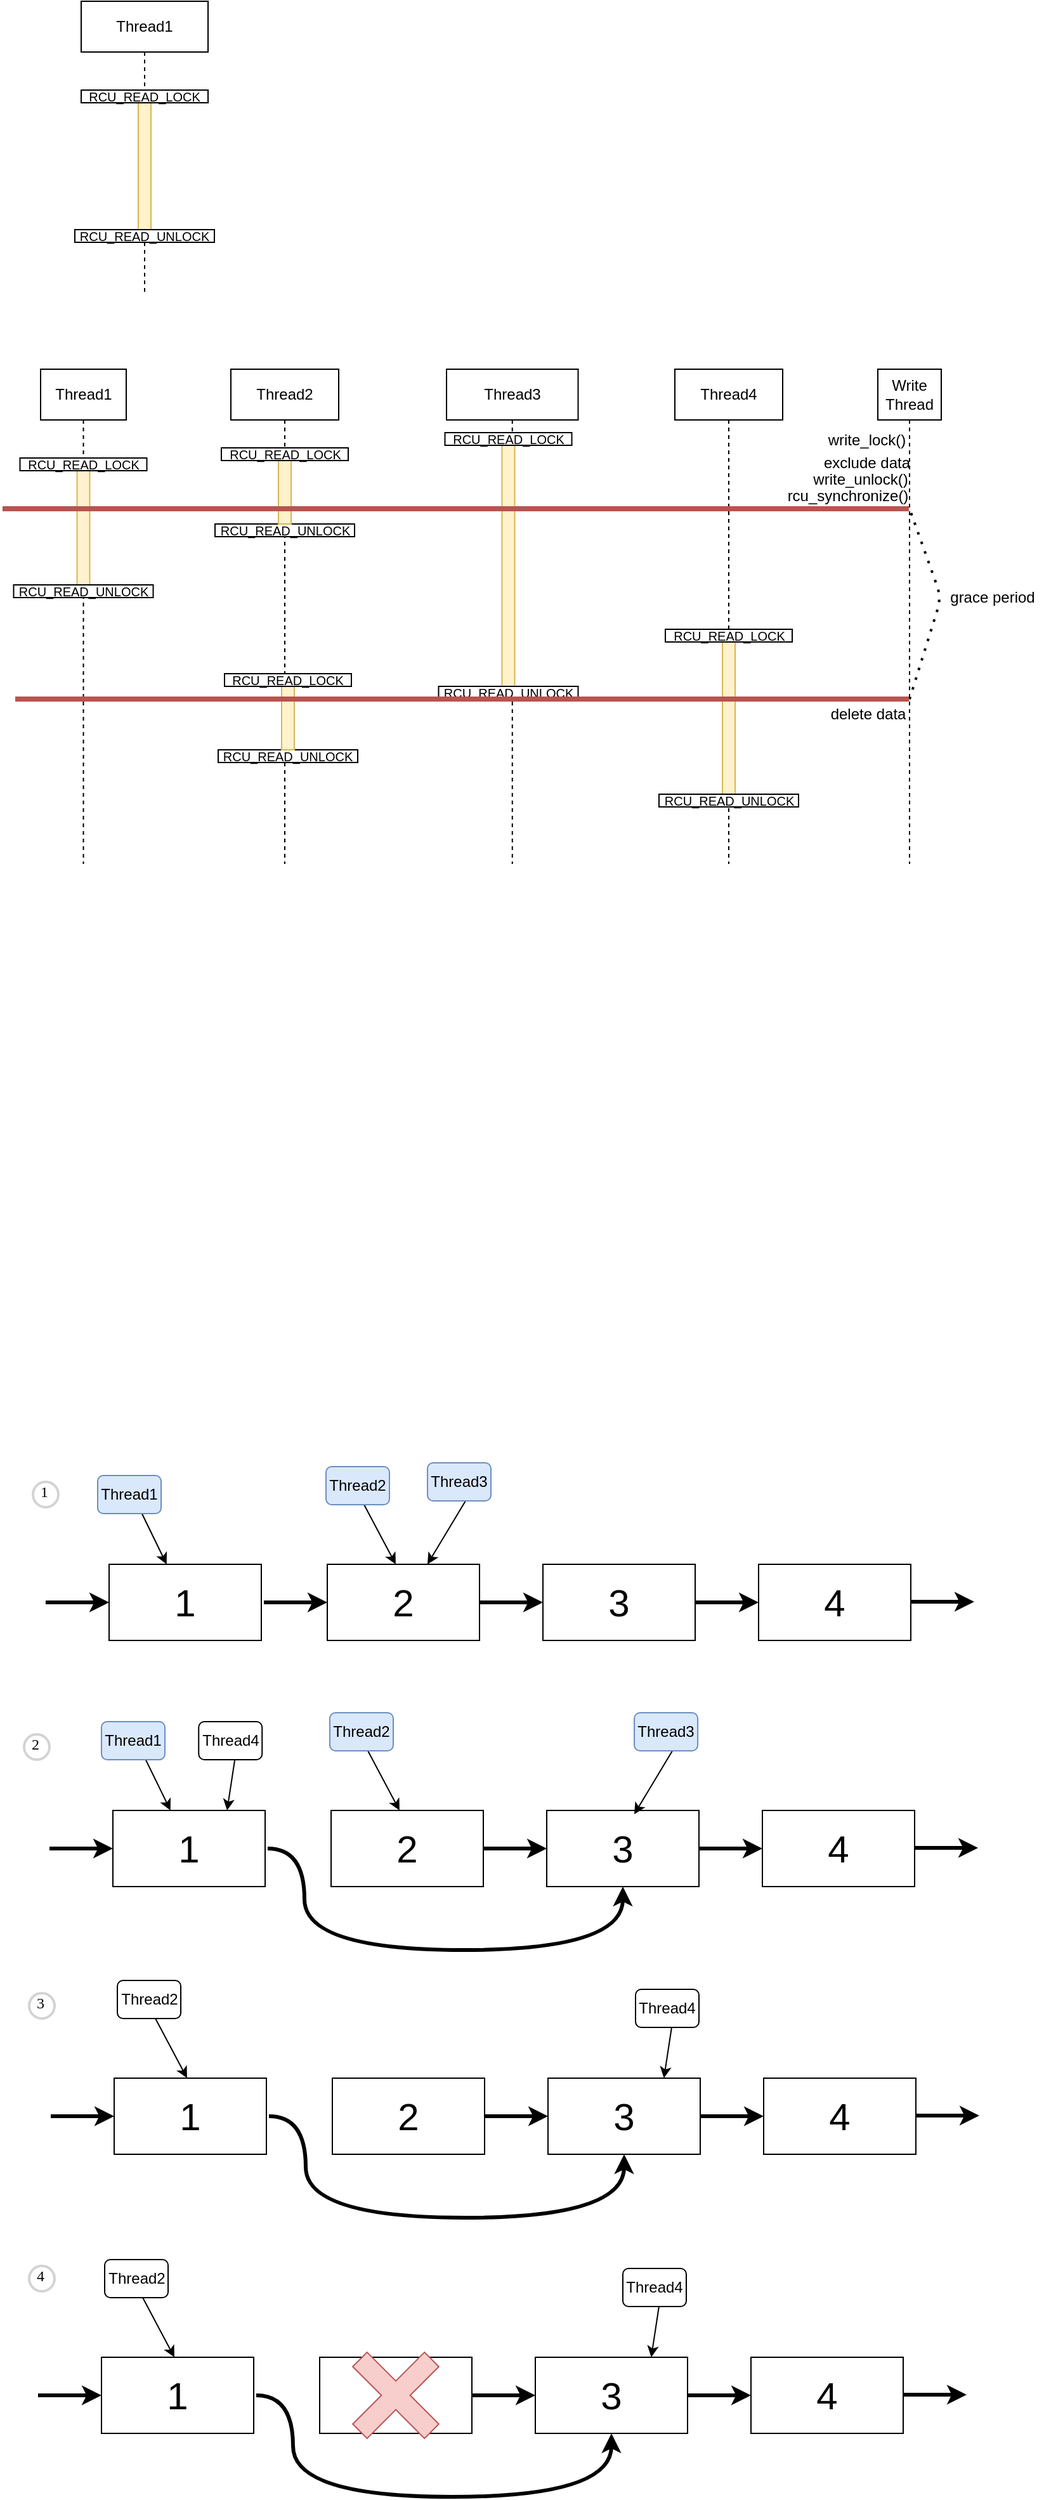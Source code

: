 <mxfile version="14.6.13" type="device"><diagram id="5vYjidernhbZ-U5b3goV" name="Page-1"><mxGraphModel dx="1185" dy="680" grid="0" gridSize="10" guides="1" tooltips="1" connect="1" arrows="1" fold="1" page="1" pageScale="1" pageWidth="850" pageHeight="1100" background="none" math="0" shadow="0"><root><mxCell id="0"/><mxCell id="1" parent="0"/><mxCell id="HvEsJ-NjhpbsDg8l9wVK-31" value="Thread2" style="shape=umlLifeline;perimeter=lifelinePerimeter;whiteSpace=wrap;html=1;container=1;collapsible=0;recursiveResize=0;outlineConnect=0;" parent="1" vertex="1"><mxGeometry x="208" y="330" width="85" height="390" as="geometry"/></mxCell><mxCell id="t3rae8Q6lWNIXQRZum2N-11" value="" style="group" parent="HvEsJ-NjhpbsDg8l9wVK-31" vertex="1" connectable="0"><mxGeometry x="-12.5" y="62" width="110" height="70" as="geometry"/></mxCell><mxCell id="t3rae8Q6lWNIXQRZum2N-8" value="&lt;font size=&quot;1&quot;&gt;RCU_READ_UNLOCK&lt;/font&gt;" style="rounded=0;whiteSpace=wrap;html=1;" parent="t3rae8Q6lWNIXQRZum2N-11" vertex="1"><mxGeometry y="60" width="110" height="10" as="geometry"/></mxCell><mxCell id="t3rae8Q6lWNIXQRZum2N-9" value="" style="html=1;points=[];perimeter=orthogonalPerimeter;fillColor=#fff2cc;strokeColor=#d6b656;" parent="t3rae8Q6lWNIXQRZum2N-11" vertex="1"><mxGeometry x="50" y="10" width="10" height="50" as="geometry"/></mxCell><mxCell id="t3rae8Q6lWNIXQRZum2N-10" value="&lt;font size=&quot;1&quot;&gt;RCU_READ_LOCK&lt;/font&gt;" style="rounded=0;whiteSpace=wrap;html=1;" parent="t3rae8Q6lWNIXQRZum2N-11" vertex="1"><mxGeometry x="5" width="100" height="10" as="geometry"/></mxCell><mxCell id="gr71ndVp1rIw01zSb-G1-1" value="" style="group" parent="1" vertex="1" connectable="0"><mxGeometry x="198" y="570" width="110" height="70" as="geometry"/></mxCell><mxCell id="gr71ndVp1rIw01zSb-G1-2" value="&lt;font size=&quot;1&quot;&gt;RCU_READ_UNLOCK&lt;/font&gt;" style="rounded=0;whiteSpace=wrap;html=1;" parent="gr71ndVp1rIw01zSb-G1-1" vertex="1"><mxGeometry y="60" width="110" height="10" as="geometry"/></mxCell><mxCell id="gr71ndVp1rIw01zSb-G1-3" value="" style="html=1;points=[];perimeter=orthogonalPerimeter;fillColor=#fff2cc;strokeColor=#d6b656;" parent="gr71ndVp1rIw01zSb-G1-1" vertex="1"><mxGeometry x="50" y="10" width="10" height="50" as="geometry"/></mxCell><mxCell id="gr71ndVp1rIw01zSb-G1-4" value="&lt;font size=&quot;1&quot;&gt;RCU_READ_LOCK&lt;/font&gt;" style="rounded=0;whiteSpace=wrap;html=1;" parent="gr71ndVp1rIw01zSb-G1-1" vertex="1"><mxGeometry x="5" width="100" height="10" as="geometry"/></mxCell><mxCell id="HvEsJ-NjhpbsDg8l9wVK-2" value="Thread1" style="shape=umlLifeline;perimeter=lifelinePerimeter;whiteSpace=wrap;html=1;container=1;collapsible=0;recursiveResize=0;outlineConnect=0;" parent="1" vertex="1"><mxGeometry x="90" y="40" width="100" height="230" as="geometry"/></mxCell><mxCell id="HvEsJ-NjhpbsDg8l9wVK-3" value="" style="html=1;points=[];perimeter=orthogonalPerimeter;fillColor=#fff2cc;strokeColor=#d6b656;" parent="HvEsJ-NjhpbsDg8l9wVK-2" vertex="1"><mxGeometry x="45" y="80" width="10" height="100" as="geometry"/></mxCell><mxCell id="HvEsJ-NjhpbsDg8l9wVK-15" value="&lt;font size=&quot;1&quot;&gt;RCU_READ_LOCK&lt;/font&gt;" style="rounded=0;whiteSpace=wrap;html=1;" parent="1" vertex="1"><mxGeometry x="90" y="110" width="100" height="10" as="geometry"/></mxCell><mxCell id="HvEsJ-NjhpbsDg8l9wVK-16" value="&lt;font size=&quot;1&quot;&gt;RCU_READ_UNLOCK&lt;/font&gt;" style="rounded=0;whiteSpace=wrap;html=1;" parent="1" vertex="1"><mxGeometry x="85" y="220" width="110" height="10" as="geometry"/></mxCell><mxCell id="HvEsJ-NjhpbsDg8l9wVK-25" value="Thread3" style="shape=umlLifeline;perimeter=lifelinePerimeter;whiteSpace=wrap;html=1;container=1;collapsible=0;recursiveResize=0;outlineConnect=0;" parent="1" vertex="1"><mxGeometry x="378" y="330" width="103.75" height="390" as="geometry"/></mxCell><mxCell id="HvEsJ-NjhpbsDg8l9wVK-18" value="" style="html=1;points=[];perimeter=orthogonalPerimeter;fillColor=#fff2cc;strokeColor=#d6b656;" parent="HvEsJ-NjhpbsDg8l9wVK-25" vertex="1"><mxGeometry x="43.75" y="60" width="10" height="190" as="geometry"/></mxCell><mxCell id="HvEsJ-NjhpbsDg8l9wVK-19" value="&lt;font size=&quot;1&quot;&gt;RCU_READ_LOCK&lt;/font&gt;" style="rounded=0;whiteSpace=wrap;html=1;" parent="HvEsJ-NjhpbsDg8l9wVK-25" vertex="1"><mxGeometry x="-1.25" y="50" width="100" height="10" as="geometry"/></mxCell><mxCell id="HvEsJ-NjhpbsDg8l9wVK-20" value="&lt;font size=&quot;1&quot;&gt;RCU_READ_UNLOCK&lt;/font&gt;" style="rounded=0;whiteSpace=wrap;html=1;" parent="HvEsJ-NjhpbsDg8l9wVK-25" vertex="1"><mxGeometry x="-6.25" y="250" width="110" height="10" as="geometry"/></mxCell><mxCell id="HvEsJ-NjhpbsDg8l9wVK-26" value="Thread4" style="shape=umlLifeline;perimeter=lifelinePerimeter;whiteSpace=wrap;html=1;container=1;collapsible=0;recursiveResize=0;outlineConnect=0;" parent="1" vertex="1"><mxGeometry x="558" y="330" width="85" height="390" as="geometry"/></mxCell><mxCell id="gr71ndVp1rIw01zSb-G1-9" value="" style="group" parent="HvEsJ-NjhpbsDg8l9wVK-26" vertex="1" connectable="0"><mxGeometry x="-12.5" y="205" width="110" height="140" as="geometry"/></mxCell><mxCell id="gr71ndVp1rIw01zSb-G1-7" value="" style="html=1;points=[];perimeter=orthogonalPerimeter;fillColor=#fff2cc;strokeColor=#d6b656;" parent="gr71ndVp1rIw01zSb-G1-9" vertex="1"><mxGeometry x="50" y="10" width="10" height="120" as="geometry"/></mxCell><mxCell id="gr71ndVp1rIw01zSb-G1-6" value="&lt;font size=&quot;1&quot;&gt;RCU_READ_UNLOCK&lt;/font&gt;" style="rounded=0;whiteSpace=wrap;html=1;" parent="gr71ndVp1rIw01zSb-G1-9" vertex="1"><mxGeometry y="130" width="110" height="10" as="geometry"/></mxCell><mxCell id="gr71ndVp1rIw01zSb-G1-8" value="&lt;font size=&quot;1&quot;&gt;RCU_READ_LOCK&lt;/font&gt;" style="rounded=0;whiteSpace=wrap;html=1;" parent="gr71ndVp1rIw01zSb-G1-9" vertex="1"><mxGeometry x="5" width="100" height="10" as="geometry"/></mxCell><mxCell id="HvEsJ-NjhpbsDg8l9wVK-27" value="Write&lt;br&gt;Thread" style="shape=umlLifeline;perimeter=lifelinePerimeter;whiteSpace=wrap;html=1;container=1;collapsible=0;recursiveResize=0;outlineConnect=0;" parent="1" vertex="1"><mxGeometry x="718" y="330" width="50" height="390" as="geometry"/></mxCell><mxCell id="HvEsJ-NjhpbsDg8l9wVK-30" value="Thread1" style="shape=umlLifeline;perimeter=lifelinePerimeter;whiteSpace=wrap;html=1;container=1;collapsible=0;recursiveResize=0;outlineConnect=0;" parent="1" vertex="1"><mxGeometry x="58" y="330" width="67.5" height="390" as="geometry"/></mxCell><mxCell id="t3rae8Q6lWNIXQRZum2N-2" value="" style="group" parent="HvEsJ-NjhpbsDg8l9wVK-30" vertex="1" connectable="0"><mxGeometry x="-21.25" y="70" width="110" height="110" as="geometry"/></mxCell><mxCell id="HvEsJ-NjhpbsDg8l9wVK-42" value="" style="html=1;points=[];perimeter=orthogonalPerimeter;fillColor=#fff2cc;strokeColor=#d6b656;" parent="t3rae8Q6lWNIXQRZum2N-2" vertex="1"><mxGeometry x="50" y="10" width="10" height="90" as="geometry"/></mxCell><mxCell id="HvEsJ-NjhpbsDg8l9wVK-43" value="&lt;font size=&quot;1&quot;&gt;RCU_READ_LOCK&lt;/font&gt;" style="rounded=0;whiteSpace=wrap;html=1;" parent="t3rae8Q6lWNIXQRZum2N-2" vertex="1"><mxGeometry x="5" width="100" height="10" as="geometry"/></mxCell><mxCell id="HvEsJ-NjhpbsDg8l9wVK-44" value="&lt;font size=&quot;1&quot;&gt;RCU_READ_UNLOCK&lt;/font&gt;" style="rounded=0;whiteSpace=wrap;html=1;" parent="t3rae8Q6lWNIXQRZum2N-2" vertex="1"><mxGeometry y="100" width="110" height="10" as="geometry"/></mxCell><mxCell id="t3rae8Q6lWNIXQRZum2N-5" value="" style="endArrow=none;html=1;strokeWidth=4;fillColor=#f8cecc;strokeColor=#b85450;" parent="1" target="HvEsJ-NjhpbsDg8l9wVK-27" edge="1"><mxGeometry width="50" height="50" relative="1" as="geometry"><mxPoint x="28" y="440" as="sourcePoint"/><mxPoint x="438" y="390" as="targetPoint"/></mxGeometry></mxCell><mxCell id="gr71ndVp1rIw01zSb-G1-10" value="rcu_synchronize()" style="text;html=1;align=center;verticalAlign=middle;resizable=0;points=[];autosize=1;" parent="1" vertex="1"><mxGeometry x="641" y="421" width="105" height="18" as="geometry"/></mxCell><mxCell id="gr71ndVp1rIw01zSb-G1-11" value="" style="endArrow=none;dashed=1;html=1;dashPattern=1 3;strokeWidth=2;exitX=0.5;exitY=0.667;exitDx=0;exitDy=0;exitPerimeter=0;" parent="1" source="HvEsJ-NjhpbsDg8l9wVK-27" edge="1"><mxGeometry width="50" height="50" relative="1" as="geometry"><mxPoint x="743" y="580" as="sourcePoint"/><mxPoint x="743" y="440" as="targetPoint"/><Array as="points"><mxPoint x="768" y="510"/></Array></mxGeometry></mxCell><mxCell id="gr71ndVp1rIw01zSb-G1-12" value="grace period" style="text;html=1;align=center;verticalAlign=middle;resizable=0;points=[];autosize=1;" parent="1" vertex="1"><mxGeometry x="768" y="500" width="80" height="20" as="geometry"/></mxCell><mxCell id="gr71ndVp1rIw01zSb-G1-15" value="" style="group" parent="1" vertex="1" connectable="0"><mxGeometry x="62" y="1272" width="170" height="60" as="geometry"/></mxCell><mxCell id="gr71ndVp1rIw01zSb-G1-14" value="&lt;font style=&quot;font-size: 30px&quot;&gt;1&lt;/font&gt;" style="rounded=0;whiteSpace=wrap;html=1;" parent="gr71ndVp1rIw01zSb-G1-15" vertex="1"><mxGeometry x="50" width="120" height="60" as="geometry"/></mxCell><mxCell id="gr71ndVp1rIw01zSb-G1-13" value="" style="endArrow=classic;html=1;entryX=0;entryY=0.5;entryDx=0;entryDy=0;strokeWidth=3;" parent="gr71ndVp1rIw01zSb-G1-15" target="gr71ndVp1rIw01zSb-G1-14" edge="1"><mxGeometry width="50" height="50" relative="1" as="geometry"><mxPoint y="30" as="sourcePoint"/><mxPoint x="13" y="29.5" as="targetPoint"/></mxGeometry></mxCell><mxCell id="gr71ndVp1rIw01zSb-G1-16" value="" style="group" parent="1" vertex="1" connectable="0"><mxGeometry x="234" y="1272" width="170" height="60" as="geometry"/></mxCell><mxCell id="gr71ndVp1rIw01zSb-G1-17" value="&lt;font style=&quot;font-size: 30px&quot;&gt;2&lt;/font&gt;" style="rounded=0;whiteSpace=wrap;html=1;" parent="gr71ndVp1rIw01zSb-G1-16" vertex="1"><mxGeometry x="50" width="120" height="60" as="geometry"/></mxCell><mxCell id="gr71ndVp1rIw01zSb-G1-18" value="" style="endArrow=classic;html=1;entryX=0;entryY=0.5;entryDx=0;entryDy=0;strokeWidth=3;" parent="gr71ndVp1rIw01zSb-G1-16" target="gr71ndVp1rIw01zSb-G1-17" edge="1"><mxGeometry width="50" height="50" relative="1" as="geometry"><mxPoint y="30" as="sourcePoint"/><mxPoint x="13" y="29.5" as="targetPoint"/></mxGeometry></mxCell><mxCell id="gr71ndVp1rIw01zSb-G1-22" value="" style="group" parent="1" vertex="1" connectable="0"><mxGeometry x="404" y="1272" width="170" height="60" as="geometry"/></mxCell><mxCell id="gr71ndVp1rIw01zSb-G1-23" value="&lt;font style=&quot;font-size: 30px&quot;&gt;3&lt;/font&gt;" style="rounded=0;whiteSpace=wrap;html=1;" parent="gr71ndVp1rIw01zSb-G1-22" vertex="1"><mxGeometry x="50" width="120" height="60" as="geometry"/></mxCell><mxCell id="gr71ndVp1rIw01zSb-G1-24" value="" style="endArrow=classic;html=1;entryX=0;entryY=0.5;entryDx=0;entryDy=0;strokeWidth=3;" parent="gr71ndVp1rIw01zSb-G1-22" target="gr71ndVp1rIw01zSb-G1-23" edge="1"><mxGeometry width="50" height="50" relative="1" as="geometry"><mxPoint y="30" as="sourcePoint"/><mxPoint x="13" y="29.5" as="targetPoint"/></mxGeometry></mxCell><mxCell id="gr71ndVp1rIw01zSb-G1-25" value="" style="group" parent="1" vertex="1" connectable="0"><mxGeometry x="574" y="1272" width="170" height="60" as="geometry"/></mxCell><mxCell id="gr71ndVp1rIw01zSb-G1-26" value="&lt;font style=&quot;font-size: 30px&quot;&gt;4&lt;/font&gt;" style="rounded=0;whiteSpace=wrap;html=1;" parent="gr71ndVp1rIw01zSb-G1-25" vertex="1"><mxGeometry x="50" width="120" height="60" as="geometry"/></mxCell><mxCell id="gr71ndVp1rIw01zSb-G1-27" value="" style="endArrow=classic;html=1;entryX=0;entryY=0.5;entryDx=0;entryDy=0;strokeWidth=3;" parent="gr71ndVp1rIw01zSb-G1-25" target="gr71ndVp1rIw01zSb-G1-26" edge="1"><mxGeometry width="50" height="50" relative="1" as="geometry"><mxPoint y="30" as="sourcePoint"/><mxPoint x="13" y="29.5" as="targetPoint"/></mxGeometry></mxCell><mxCell id="gr71ndVp1rIw01zSb-G1-28" value="" style="endArrow=classic;html=1;entryX=0;entryY=0.5;entryDx=0;entryDy=0;strokeWidth=3;" parent="1" edge="1"><mxGeometry width="50" height="50" relative="1" as="geometry"><mxPoint x="744" y="1301.5" as="sourcePoint"/><mxPoint x="794" y="1301.5" as="targetPoint"/></mxGeometry></mxCell><mxCell id="gr71ndVp1rIw01zSb-G1-29" value="" style="endArrow=classic;html=1;strokeWidth=1;" parent="1" target="gr71ndVp1rIw01zSb-G1-14" edge="1"><mxGeometry width="50" height="50" relative="1" as="geometry"><mxPoint x="133" y="1222" as="sourcePoint"/><mxPoint x="172" y="1242" as="targetPoint"/></mxGeometry></mxCell><mxCell id="gr71ndVp1rIw01zSb-G1-30" value="Thread1" style="rounded=1;whiteSpace=wrap;html=1;fillColor=#dae8fc;strokeColor=#6c8ebf;" parent="1" vertex="1"><mxGeometry x="103" y="1202" width="50" height="30" as="geometry"/></mxCell><mxCell id="gr71ndVp1rIw01zSb-G1-31" value="" style="endArrow=classic;html=1;strokeWidth=1;entryX=0.383;entryY=-0.05;entryDx=0;entryDy=0;entryPerimeter=0;" parent="1" edge="1"><mxGeometry width="50" height="50" relative="1" as="geometry"><mxPoint x="313" y="1225" as="sourcePoint"/><mxPoint x="337.96" y="1272" as="targetPoint"/></mxGeometry></mxCell><mxCell id="gr71ndVp1rIw01zSb-G1-32" value="Thread2" style="rounded=1;whiteSpace=wrap;html=1;fillColor=#dae8fc;strokeColor=#6c8ebf;" parent="1" vertex="1"><mxGeometry x="283" y="1195" width="50" height="30" as="geometry"/></mxCell><mxCell id="gr71ndVp1rIw01zSb-G1-33" value="" style="endArrow=classic;html=1;strokeWidth=1;entryX=0.658;entryY=0;entryDx=0;entryDy=0;entryPerimeter=0;" parent="1" target="gr71ndVp1rIw01zSb-G1-17" edge="1"><mxGeometry width="50" height="50" relative="1" as="geometry"><mxPoint x="393" y="1222" as="sourcePoint"/><mxPoint x="417.96" y="1269" as="targetPoint"/></mxGeometry></mxCell><mxCell id="gr71ndVp1rIw01zSb-G1-34" value="Thread3" style="rounded=1;whiteSpace=wrap;html=1;fillColor=#dae8fc;strokeColor=#6c8ebf;" parent="1" vertex="1"><mxGeometry x="363" y="1192" width="50" height="30" as="geometry"/></mxCell><mxCell id="gr71ndVp1rIw01zSb-G1-36" value="" style="group" parent="1" vertex="1" connectable="0"><mxGeometry x="65" y="1466" width="170" height="60" as="geometry"/></mxCell><mxCell id="gr71ndVp1rIw01zSb-G1-37" value="&lt;font style=&quot;font-size: 30px&quot;&gt;1&lt;/font&gt;" style="rounded=0;whiteSpace=wrap;html=1;" parent="gr71ndVp1rIw01zSb-G1-36" vertex="1"><mxGeometry x="50" width="120" height="60" as="geometry"/></mxCell><mxCell id="gr71ndVp1rIw01zSb-G1-38" value="" style="endArrow=classic;html=1;entryX=0;entryY=0.5;entryDx=0;entryDy=0;strokeWidth=3;" parent="gr71ndVp1rIw01zSb-G1-36" target="gr71ndVp1rIw01zSb-G1-37" edge="1"><mxGeometry width="50" height="50" relative="1" as="geometry"><mxPoint y="30" as="sourcePoint"/><mxPoint x="13" y="29.5" as="targetPoint"/></mxGeometry></mxCell><mxCell id="gr71ndVp1rIw01zSb-G1-39" value="" style="group" parent="1" vertex="1" connectable="0"><mxGeometry x="237" y="1466" width="170" height="60" as="geometry"/></mxCell><mxCell id="gr71ndVp1rIw01zSb-G1-40" value="&lt;font style=&quot;font-size: 30px&quot;&gt;2&lt;/font&gt;" style="rounded=0;whiteSpace=wrap;html=1;" parent="gr71ndVp1rIw01zSb-G1-39" vertex="1"><mxGeometry x="50" width="120" height="60" as="geometry"/></mxCell><mxCell id="gr71ndVp1rIw01zSb-G1-41" value="" style="endArrow=classic;html=1;strokeWidth=3;edgeStyle=orthogonalEdgeStyle;curved=1;" parent="gr71ndVp1rIw01zSb-G1-39" target="gr71ndVp1rIw01zSb-G1-43" edge="1"><mxGeometry width="50" height="50" relative="1" as="geometry"><mxPoint y="30" as="sourcePoint"/><mxPoint x="13" y="29.5" as="targetPoint"/><Array as="points"><mxPoint x="29" y="30"/><mxPoint x="29" y="110"/><mxPoint x="280" y="110"/></Array></mxGeometry></mxCell><mxCell id="gr71ndVp1rIw01zSb-G1-42" value="" style="group" parent="1" vertex="1" connectable="0"><mxGeometry x="407" y="1466" width="170" height="60" as="geometry"/></mxCell><mxCell id="gr71ndVp1rIw01zSb-G1-43" value="&lt;font style=&quot;font-size: 30px&quot;&gt;3&lt;/font&gt;" style="rounded=0;whiteSpace=wrap;html=1;" parent="gr71ndVp1rIw01zSb-G1-42" vertex="1"><mxGeometry x="50" width="120" height="60" as="geometry"/></mxCell><mxCell id="gr71ndVp1rIw01zSb-G1-44" value="" style="endArrow=classic;html=1;entryX=0;entryY=0.5;entryDx=0;entryDy=0;strokeWidth=3;" parent="gr71ndVp1rIw01zSb-G1-42" target="gr71ndVp1rIw01zSb-G1-43" edge="1"><mxGeometry width="50" height="50" relative="1" as="geometry"><mxPoint y="30" as="sourcePoint"/><mxPoint x="13" y="29.5" as="targetPoint"/></mxGeometry></mxCell><mxCell id="gr71ndVp1rIw01zSb-G1-45" value="" style="group" parent="1" vertex="1" connectable="0"><mxGeometry x="577" y="1466" width="170" height="60" as="geometry"/></mxCell><mxCell id="gr71ndVp1rIw01zSb-G1-46" value="&lt;font style=&quot;font-size: 30px&quot;&gt;4&lt;/font&gt;" style="rounded=0;whiteSpace=wrap;html=1;" parent="gr71ndVp1rIw01zSb-G1-45" vertex="1"><mxGeometry x="50" width="120" height="60" as="geometry"/></mxCell><mxCell id="gr71ndVp1rIw01zSb-G1-47" value="" style="endArrow=classic;html=1;entryX=0;entryY=0.5;entryDx=0;entryDy=0;strokeWidth=3;" parent="gr71ndVp1rIw01zSb-G1-45" target="gr71ndVp1rIw01zSb-G1-46" edge="1"><mxGeometry width="50" height="50" relative="1" as="geometry"><mxPoint y="30" as="sourcePoint"/><mxPoint x="13" y="29.5" as="targetPoint"/></mxGeometry></mxCell><mxCell id="gr71ndVp1rIw01zSb-G1-48" value="" style="endArrow=classic;html=1;entryX=0;entryY=0.5;entryDx=0;entryDy=0;strokeWidth=3;" parent="1" edge="1"><mxGeometry width="50" height="50" relative="1" as="geometry"><mxPoint x="747" y="1495.5" as="sourcePoint"/><mxPoint x="797" y="1495.5" as="targetPoint"/></mxGeometry></mxCell><mxCell id="gr71ndVp1rIw01zSb-G1-49" value="" style="endArrow=classic;html=1;strokeWidth=1;" parent="1" target="gr71ndVp1rIw01zSb-G1-37" edge="1"><mxGeometry width="50" height="50" relative="1" as="geometry"><mxPoint x="136" y="1416" as="sourcePoint"/><mxPoint x="175" y="1436" as="targetPoint"/></mxGeometry></mxCell><mxCell id="gr71ndVp1rIw01zSb-G1-50" value="Thread1" style="rounded=1;whiteSpace=wrap;html=1;fillColor=#dae8fc;strokeColor=#6c8ebf;" parent="1" vertex="1"><mxGeometry x="106" y="1396" width="50" height="30" as="geometry"/></mxCell><mxCell id="gr71ndVp1rIw01zSb-G1-51" value="" style="endArrow=classic;html=1;strokeWidth=1;entryX=0.383;entryY=-0.05;entryDx=0;entryDy=0;entryPerimeter=0;" parent="1" edge="1"><mxGeometry width="50" height="50" relative="1" as="geometry"><mxPoint x="316" y="1419" as="sourcePoint"/><mxPoint x="340.96" y="1466" as="targetPoint"/></mxGeometry></mxCell><mxCell id="gr71ndVp1rIw01zSb-G1-52" value="Thread2" style="rounded=1;whiteSpace=wrap;html=1;fillColor=#dae8fc;strokeColor=#6c8ebf;" parent="1" vertex="1"><mxGeometry x="286" y="1389" width="50" height="30" as="geometry"/></mxCell><mxCell id="gr71ndVp1rIw01zSb-G1-53" value="" style="endArrow=classic;html=1;strokeWidth=1;" parent="1" edge="1"><mxGeometry width="50" height="50" relative="1" as="geometry"><mxPoint x="556.04" y="1419" as="sourcePoint"/><mxPoint x="526" y="1469" as="targetPoint"/></mxGeometry></mxCell><mxCell id="gr71ndVp1rIw01zSb-G1-54" value="Thread3" style="rounded=1;whiteSpace=wrap;html=1;fillColor=#dae8fc;strokeColor=#6c8ebf;" parent="1" vertex="1"><mxGeometry x="526.04" y="1389" width="50" height="30" as="geometry"/></mxCell><mxCell id="gr71ndVp1rIw01zSb-G1-55" value="" style="group" parent="1" vertex="1" connectable="0"><mxGeometry x="66" y="1677" width="170" height="60" as="geometry"/></mxCell><mxCell id="gr71ndVp1rIw01zSb-G1-56" value="&lt;font style=&quot;font-size: 30px&quot;&gt;1&lt;/font&gt;" style="rounded=0;whiteSpace=wrap;html=1;" parent="gr71ndVp1rIw01zSb-G1-55" vertex="1"><mxGeometry x="50" width="120" height="60" as="geometry"/></mxCell><mxCell id="gr71ndVp1rIw01zSb-G1-57" value="" style="endArrow=classic;html=1;entryX=0;entryY=0.5;entryDx=0;entryDy=0;strokeWidth=3;" parent="gr71ndVp1rIw01zSb-G1-55" target="gr71ndVp1rIw01zSb-G1-56" edge="1"><mxGeometry width="50" height="50" relative="1" as="geometry"><mxPoint y="30" as="sourcePoint"/><mxPoint x="13" y="29.5" as="targetPoint"/></mxGeometry></mxCell><mxCell id="gr71ndVp1rIw01zSb-G1-58" value="" style="group" parent="1" vertex="1" connectable="0"><mxGeometry x="238" y="1677" width="170" height="60" as="geometry"/></mxCell><mxCell id="gr71ndVp1rIw01zSb-G1-59" value="&lt;font style=&quot;font-size: 30px&quot;&gt;2&lt;/font&gt;" style="rounded=0;whiteSpace=wrap;html=1;" parent="gr71ndVp1rIw01zSb-G1-58" vertex="1"><mxGeometry x="50" width="120" height="60" as="geometry"/></mxCell><mxCell id="gr71ndVp1rIw01zSb-G1-60" value="" style="endArrow=classic;html=1;strokeWidth=3;edgeStyle=orthogonalEdgeStyle;curved=1;" parent="gr71ndVp1rIw01zSb-G1-58" target="gr71ndVp1rIw01zSb-G1-62" edge="1"><mxGeometry width="50" height="50" relative="1" as="geometry"><mxPoint y="30" as="sourcePoint"/><mxPoint x="13" y="29.5" as="targetPoint"/><Array as="points"><mxPoint x="29" y="30"/><mxPoint x="29" y="110"/><mxPoint x="280" y="110"/></Array></mxGeometry></mxCell><mxCell id="gr71ndVp1rIw01zSb-G1-61" value="" style="group" parent="1" vertex="1" connectable="0"><mxGeometry x="408" y="1677" width="170" height="60" as="geometry"/></mxCell><mxCell id="gr71ndVp1rIw01zSb-G1-62" value="&lt;font style=&quot;font-size: 30px&quot;&gt;3&lt;/font&gt;" style="rounded=0;whiteSpace=wrap;html=1;" parent="gr71ndVp1rIw01zSb-G1-61" vertex="1"><mxGeometry x="50" width="120" height="60" as="geometry"/></mxCell><mxCell id="gr71ndVp1rIw01zSb-G1-63" value="" style="endArrow=classic;html=1;entryX=0;entryY=0.5;entryDx=0;entryDy=0;strokeWidth=3;" parent="gr71ndVp1rIw01zSb-G1-61" target="gr71ndVp1rIw01zSb-G1-62" edge="1"><mxGeometry width="50" height="50" relative="1" as="geometry"><mxPoint y="30" as="sourcePoint"/><mxPoint x="13" y="29.5" as="targetPoint"/></mxGeometry></mxCell><mxCell id="gr71ndVp1rIw01zSb-G1-64" value="" style="group" parent="1" vertex="1" connectable="0"><mxGeometry x="578" y="1677" width="170" height="60" as="geometry"/></mxCell><mxCell id="gr71ndVp1rIw01zSb-G1-65" value="&lt;font style=&quot;font-size: 30px&quot;&gt;4&lt;/font&gt;" style="rounded=0;whiteSpace=wrap;html=1;" parent="gr71ndVp1rIw01zSb-G1-64" vertex="1"><mxGeometry x="50" width="120" height="60" as="geometry"/></mxCell><mxCell id="gr71ndVp1rIw01zSb-G1-66" value="" style="endArrow=classic;html=1;entryX=0;entryY=0.5;entryDx=0;entryDy=0;strokeWidth=3;" parent="gr71ndVp1rIw01zSb-G1-64" target="gr71ndVp1rIw01zSb-G1-65" edge="1"><mxGeometry width="50" height="50" relative="1" as="geometry"><mxPoint y="30" as="sourcePoint"/><mxPoint x="13" y="29.5" as="targetPoint"/></mxGeometry></mxCell><mxCell id="gr71ndVp1rIw01zSb-G1-67" value="" style="endArrow=classic;html=1;entryX=0;entryY=0.5;entryDx=0;entryDy=0;strokeWidth=3;" parent="1" edge="1"><mxGeometry width="50" height="50" relative="1" as="geometry"><mxPoint x="748" y="1706.5" as="sourcePoint"/><mxPoint x="798" y="1706.5" as="targetPoint"/></mxGeometry></mxCell><mxCell id="gr71ndVp1rIw01zSb-G1-70" value="" style="endArrow=classic;html=1;strokeWidth=1;entryX=0.383;entryY=-0.05;entryDx=0;entryDy=0;entryPerimeter=0;" parent="1" edge="1"><mxGeometry width="50" height="50" relative="1" as="geometry"><mxPoint x="148.52" y="1630" as="sourcePoint"/><mxPoint x="173.48" y="1677" as="targetPoint"/></mxGeometry></mxCell><mxCell id="gr71ndVp1rIw01zSb-G1-71" value="Thread2" style="rounded=1;whiteSpace=wrap;html=1;" parent="1" vertex="1"><mxGeometry x="118.52" y="1600" width="50" height="30" as="geometry"/></mxCell><mxCell id="gr71ndVp1rIw01zSb-G1-74" value="" style="endArrow=classic;html=1;strokeWidth=1;entryX=0.75;entryY=0;entryDx=0;entryDy=0;" parent="1" target="gr71ndVp1rIw01zSb-G1-37" edge="1"><mxGeometry width="50" height="50" relative="1" as="geometry"><mxPoint x="212.63" y="1416" as="sourcePoint"/><mxPoint x="237.005" y="1466" as="targetPoint"/></mxGeometry></mxCell><mxCell id="gr71ndVp1rIw01zSb-G1-75" value="Thread4" style="rounded=1;whiteSpace=wrap;html=1;" parent="1" vertex="1"><mxGeometry x="182.63" y="1396" width="50" height="30" as="geometry"/></mxCell><mxCell id="gr71ndVp1rIw01zSb-G1-78" value="" style="endArrow=classic;html=1;strokeWidth=1;entryX=0.75;entryY=0;entryDx=0;entryDy=0;" parent="1" edge="1"><mxGeometry width="50" height="50" relative="1" as="geometry"><mxPoint x="557.0" y="1627" as="sourcePoint"/><mxPoint x="549.37" y="1677" as="targetPoint"/></mxGeometry></mxCell><mxCell id="gr71ndVp1rIw01zSb-G1-79" value="Thread4" style="rounded=1;whiteSpace=wrap;html=1;" parent="1" vertex="1"><mxGeometry x="527" y="1607" width="50" height="30" as="geometry"/></mxCell><mxCell id="gr71ndVp1rIw01zSb-G1-80" value="" style="group" parent="1" vertex="1" connectable="0"><mxGeometry x="56" y="1897" width="170" height="60" as="geometry"/></mxCell><mxCell id="gr71ndVp1rIw01zSb-G1-81" value="&lt;font style=&quot;font-size: 30px&quot;&gt;1&lt;/font&gt;" style="rounded=0;whiteSpace=wrap;html=1;" parent="gr71ndVp1rIw01zSb-G1-80" vertex="1"><mxGeometry x="50" width="120" height="60" as="geometry"/></mxCell><mxCell id="gr71ndVp1rIw01zSb-G1-82" value="" style="endArrow=classic;html=1;entryX=0;entryY=0.5;entryDx=0;entryDy=0;strokeWidth=3;" parent="gr71ndVp1rIw01zSb-G1-80" target="gr71ndVp1rIw01zSb-G1-81" edge="1"><mxGeometry width="50" height="50" relative="1" as="geometry"><mxPoint y="30" as="sourcePoint"/><mxPoint x="13" y="29.5" as="targetPoint"/></mxGeometry></mxCell><mxCell id="gr71ndVp1rIw01zSb-G1-83" value="" style="group" parent="1" vertex="1" connectable="0"><mxGeometry x="228" y="1897" width="170" height="70" as="geometry"/></mxCell><mxCell id="gr71ndVp1rIw01zSb-G1-84" value="&lt;font style=&quot;font-size: 30px&quot;&gt;2&lt;/font&gt;" style="rounded=0;whiteSpace=wrap;html=1;" parent="gr71ndVp1rIw01zSb-G1-83" vertex="1"><mxGeometry x="50" width="120" height="60" as="geometry"/></mxCell><mxCell id="gr71ndVp1rIw01zSb-G1-85" value="" style="endArrow=classic;html=1;strokeWidth=3;edgeStyle=orthogonalEdgeStyle;curved=1;" parent="gr71ndVp1rIw01zSb-G1-83" target="gr71ndVp1rIw01zSb-G1-87" edge="1"><mxGeometry width="50" height="50" relative="1" as="geometry"><mxPoint y="30" as="sourcePoint"/><mxPoint x="13" y="29.5" as="targetPoint"/><Array as="points"><mxPoint x="29" y="30"/><mxPoint x="29" y="110"/><mxPoint x="280" y="110"/></Array></mxGeometry></mxCell><mxCell id="gr71ndVp1rIw01zSb-G1-98" value="" style="shape=cross;whiteSpace=wrap;html=1;rotation=45;fillColor=#f8cecc;strokeColor=#b85450;" parent="gr71ndVp1rIw01zSb-G1-83" vertex="1"><mxGeometry x="70" y="-10" width="80" height="80" as="geometry"/></mxCell><mxCell id="gr71ndVp1rIw01zSb-G1-86" value="" style="group" parent="1" vertex="1" connectable="0"><mxGeometry x="398" y="1897" width="170" height="60" as="geometry"/></mxCell><mxCell id="gr71ndVp1rIw01zSb-G1-87" value="&lt;font style=&quot;font-size: 30px&quot;&gt;3&lt;/font&gt;" style="rounded=0;whiteSpace=wrap;html=1;" parent="gr71ndVp1rIw01zSb-G1-86" vertex="1"><mxGeometry x="50" width="120" height="60" as="geometry"/></mxCell><mxCell id="gr71ndVp1rIw01zSb-G1-88" value="" style="endArrow=classic;html=1;entryX=0;entryY=0.5;entryDx=0;entryDy=0;strokeWidth=3;" parent="gr71ndVp1rIw01zSb-G1-86" target="gr71ndVp1rIw01zSb-G1-87" edge="1"><mxGeometry width="50" height="50" relative="1" as="geometry"><mxPoint y="30" as="sourcePoint"/><mxPoint x="13" y="29.5" as="targetPoint"/></mxGeometry></mxCell><mxCell id="gr71ndVp1rIw01zSb-G1-89" value="" style="group" parent="1" vertex="1" connectable="0"><mxGeometry x="568" y="1897" width="170" height="60" as="geometry"/></mxCell><mxCell id="gr71ndVp1rIw01zSb-G1-90" value="&lt;font style=&quot;font-size: 30px&quot;&gt;4&lt;/font&gt;" style="rounded=0;whiteSpace=wrap;html=1;" parent="gr71ndVp1rIw01zSb-G1-89" vertex="1"><mxGeometry x="50" width="120" height="60" as="geometry"/></mxCell><mxCell id="gr71ndVp1rIw01zSb-G1-91" value="" style="endArrow=classic;html=1;entryX=0;entryY=0.5;entryDx=0;entryDy=0;strokeWidth=3;" parent="gr71ndVp1rIw01zSb-G1-89" target="gr71ndVp1rIw01zSb-G1-90" edge="1"><mxGeometry width="50" height="50" relative="1" as="geometry"><mxPoint y="30" as="sourcePoint"/><mxPoint x="13" y="29.5" as="targetPoint"/></mxGeometry></mxCell><mxCell id="gr71ndVp1rIw01zSb-G1-92" value="" style="endArrow=classic;html=1;entryX=0;entryY=0.5;entryDx=0;entryDy=0;strokeWidth=3;" parent="1" edge="1"><mxGeometry width="50" height="50" relative="1" as="geometry"><mxPoint x="738" y="1926.5" as="sourcePoint"/><mxPoint x="788" y="1926.5" as="targetPoint"/></mxGeometry></mxCell><mxCell id="gr71ndVp1rIw01zSb-G1-93" value="" style="endArrow=classic;html=1;strokeWidth=1;entryX=0.383;entryY=-0.05;entryDx=0;entryDy=0;entryPerimeter=0;" parent="1" edge="1"><mxGeometry width="50" height="50" relative="1" as="geometry"><mxPoint x="138.52" y="1850" as="sourcePoint"/><mxPoint x="163.48" y="1897" as="targetPoint"/></mxGeometry></mxCell><mxCell id="gr71ndVp1rIw01zSb-G1-94" value="Thread2" style="rounded=1;whiteSpace=wrap;html=1;" parent="1" vertex="1"><mxGeometry x="108.52" y="1820" width="50" height="30" as="geometry"/></mxCell><mxCell id="gr71ndVp1rIw01zSb-G1-95" value="" style="endArrow=classic;html=1;strokeWidth=1;entryX=0.75;entryY=0;entryDx=0;entryDy=0;" parent="1" edge="1"><mxGeometry width="50" height="50" relative="1" as="geometry"><mxPoint x="547" y="1847" as="sourcePoint"/><mxPoint x="539.37" y="1897" as="targetPoint"/></mxGeometry></mxCell><mxCell id="gr71ndVp1rIw01zSb-G1-96" value="Thread4" style="rounded=1;whiteSpace=wrap;html=1;" parent="1" vertex="1"><mxGeometry x="517" y="1827" width="50" height="30" as="geometry"/></mxCell><mxCell id="gr71ndVp1rIw01zSb-G1-99" value="exclude data" style="text;html=1;align=center;verticalAlign=middle;resizable=0;points=[];autosize=1;" parent="1" vertex="1"><mxGeometry x="670" y="395" width="78" height="18" as="geometry"/></mxCell><mxCell id="gr71ndVp1rIw01zSb-G1-100" value="delete data" style="text;html=1;align=center;verticalAlign=middle;resizable=0;points=[];autosize=1;" parent="1" vertex="1"><mxGeometry x="675" y="593" width="69" height="18" as="geometry"/></mxCell><mxCell id="cnb_iSgkMpCsmhs9pm_u-1" value="write_lock()" style="text;html=1;align=center;verticalAlign=middle;resizable=0;points=[];autosize=1;" parent="1" vertex="1"><mxGeometry x="673.5" y="377" width="71" height="18" as="geometry"/></mxCell><mxCell id="cnb_iSgkMpCsmhs9pm_u-3" value="write_unlock()" style="text;html=1;align=center;verticalAlign=middle;resizable=0;points=[];autosize=1;" parent="1" vertex="1"><mxGeometry x="661" y="408" width="85" height="18" as="geometry"/></mxCell><mxCell id="i5cmEKa_F9mb7hM1hipN-3" value="1" style="ellipse;whiteSpace=wrap;html=1;aspect=fixed;strokeWidth=2;fontFamily=Tahoma;spacingBottom=4;spacingRight=2;strokeColor=#d3d3d3;" parent="1" vertex="1"><mxGeometry x="52" y="1207" width="20" height="20" as="geometry"/></mxCell><mxCell id="i5cmEKa_F9mb7hM1hipN-4" value="2" style="ellipse;whiteSpace=wrap;html=1;aspect=fixed;strokeWidth=2;fontFamily=Tahoma;spacingBottom=4;spacingRight=2;strokeColor=#d3d3d3;" parent="1" vertex="1"><mxGeometry x="45" y="1406" width="20" height="20" as="geometry"/></mxCell><mxCell id="i5cmEKa_F9mb7hM1hipN-5" value="3" style="ellipse;whiteSpace=wrap;html=1;aspect=fixed;strokeWidth=2;fontFamily=Tahoma;spacingBottom=4;spacingRight=2;strokeColor=#d3d3d3;" parent="1" vertex="1"><mxGeometry x="49" y="1610" width="20" height="20" as="geometry"/></mxCell><mxCell id="i5cmEKa_F9mb7hM1hipN-6" value="4" style="ellipse;whiteSpace=wrap;html=1;aspect=fixed;strokeWidth=2;fontFamily=Tahoma;spacingBottom=4;spacingRight=2;strokeColor=#d3d3d3;" parent="1" vertex="1"><mxGeometry x="49" y="1825" width="20" height="20" as="geometry"/></mxCell><mxCell id="t3rae8Q6lWNIXQRZum2N-6" value="" style="endArrow=none;html=1;strokeWidth=4;fillColor=#f8cecc;strokeColor=#b85450;" parent="1" target="HvEsJ-NjhpbsDg8l9wVK-27" edge="1"><mxGeometry width="50" height="50" relative="1" as="geometry"><mxPoint x="38" y="590" as="sourcePoint"/><mxPoint x="728" y="590" as="targetPoint"/></mxGeometry></mxCell></root></mxGraphModel></diagram></mxfile>